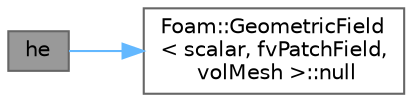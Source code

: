 digraph "he"
{
 // LATEX_PDF_SIZE
  bgcolor="transparent";
  edge [fontname=Helvetica,fontsize=10,labelfontname=Helvetica,labelfontsize=10];
  node [fontname=Helvetica,fontsize=10,shape=box,height=0.2,width=0.4];
  rankdir="LR";
  Node1 [id="Node000001",label="he",height=0.2,width=0.4,color="gray40", fillcolor="grey60", style="filled", fontcolor="black",tooltip=" "];
  Node1 -> Node2 [id="edge1_Node000001_Node000002",color="steelblue1",style="solid",tooltip=" "];
  Node2 [id="Node000002",label="Foam::GeometricField\l\< scalar, fvPatchField,\l volMesh \>::null",height=0.2,width=0.4,color="grey40", fillcolor="white", style="filled",URL="$classFoam_1_1GeometricField.html#ac8e78b2b70fc0c890aedf7cde2c712f1",tooltip=" "];
}

